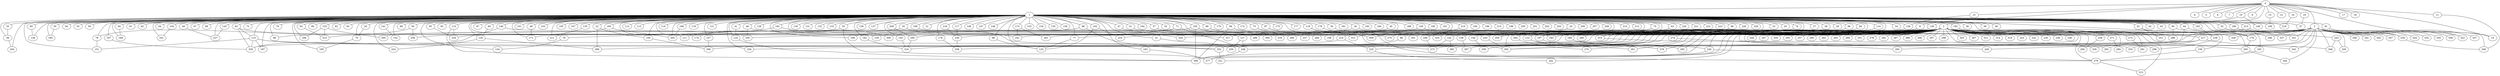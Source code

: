 
graph graphname {
    0 -- 1
0 -- 2
0 -- 3
0 -- 4
0 -- 5
0 -- 6
0 -- 7
0 -- 8
0 -- 9
0 -- 10
0 -- 11
0 -- 12
0 -- 13
0 -- 14
0 -- 15
0 -- 16
0 -- 17
0 -- 18
0 -- 19
0 -- 322
1 -- 20
1 -- 21
1 -- 22
1 -- 23
1 -- 24
1 -- 25
1 -- 26
1 -- 27
1 -- 28
1 -- 29
1 -- 30
1 -- 31
1 -- 32
1 -- 33
1 -- 34
1 -- 35
1 -- 36
1 -- 37
1 -- 38
1 -- 39
1 -- 40
1 -- 41
1 -- 42
1 -- 43
1 -- 44
1 -- 45
1 -- 46
1 -- 47
1 -- 48
1 -- 49
1 -- 50
1 -- 51
1 -- 52
1 -- 53
1 -- 54
1 -- 55
1 -- 56
1 -- 57
1 -- 58
1 -- 59
1 -- 60
1 -- 61
1 -- 62
1 -- 63
1 -- 64
1 -- 65
1 -- 66
1 -- 67
1 -- 68
1 -- 69
1 -- 70
1 -- 71
1 -- 72
1 -- 73
1 -- 74
1 -- 75
1 -- 76
1 -- 77
1 -- 78
1 -- 79
1 -- 80
1 -- 81
1 -- 82
1 -- 83
1 -- 84
1 -- 85
1 -- 86
1 -- 87
1 -- 88
1 -- 89
1 -- 90
1 -- 91
1 -- 92
1 -- 93
1 -- 94
1 -- 95
1 -- 96
1 -- 97
1 -- 98
1 -- 99
1 -- 100
1 -- 101
1 -- 102
1 -- 103
1 -- 104
1 -- 105
1 -- 106
1 -- 107
1 -- 108
1 -- 109
1 -- 110
1 -- 111
1 -- 112
1 -- 113
1 -- 114
1 -- 115
1 -- 116
1 -- 117
1 -- 118
1 -- 119
1 -- 120
1 -- 121
1 -- 122
1 -- 123
1 -- 124
1 -- 125
1 -- 126
1 -- 127
1 -- 128
1 -- 129
1 -- 130
1 -- 131
1 -- 132
1 -- 133
1 -- 134
1 -- 135
1 -- 136
1 -- 137
1 -- 138
1 -- 139
1 -- 140
1 -- 141
1 -- 142
1 -- 143
1 -- 144
1 -- 145
1 -- 146
1 -- 147
1 -- 148
1 -- 149
1 -- 150
1 -- 151
1 -- 152
1 -- 153
1 -- 154
1 -- 155
1 -- 156
1 -- 157
1 -- 158
1 -- 159
1 -- 160
1 -- 161
1 -- 162
1 -- 163
1 -- 164
1 -- 165
1 -- 166
1 -- 167
1 -- 168
1 -- 169
1 -- 170
1 -- 171
1 -- 172
1 -- 173
1 -- 174
1 -- 175
1 -- 176
1 -- 177
1 -- 178
1 -- 179
1 -- 180
1 -- 181
1 -- 182
1 -- 183
1 -- 184
1 -- 185
1 -- 186
1 -- 187
1 -- 188
1 -- 189
1 -- 190
1 -- 191
1 -- 192
1 -- 193
1 -- 194
1 -- 195
1 -- 196
1 -- 197
1 -- 198
1 -- 199
1 -- 200
1 -- 201
1 -- 202
1 -- 203
1 -- 204
1 -- 205
1 -- 206
1 -- 207
1 -- 208
1 -- 209
1 -- 210
1 -- 211
1 -- 212
1 -- 213
1 -- 214
1 -- 215
1 -- 216
1 -- 217
1 -- 218
1 -- 219
1 -- 220
1 -- 221
1 -- 222
1 -- 223
1 -- 224
1 -- 225
1 -- 226
1 -- 227
1 -- 228
1 -- 229
2 -- 230
2 -- 231
2 -- 232
2 -- 233
2 -- 234
2 -- 235
2 -- 236
2 -- 237
2 -- 238
2 -- 239
2 -- 240
2 -- 241
2 -- 242
2 -- 243
2 -- 244
2 -- 245
2 -- 246
2 -- 247
2 -- 248
2 -- 249
2 -- 250
2 -- 251
2 -- 252
2 -- 253
2 -- 254
2 -- 255
2 -- 256
2 -- 257
2 -- 258
2 -- 259
2 -- 260
2 -- 261
2 -- 262
2 -- 263
2 -- 264
2 -- 265
2 -- 266
2 -- 267
2 -- 268
2 -- 269
2 -- 270
2 -- 271
2 -- 272
2 -- 273
2 -- 274
2 -- 275
2 -- 276
2 -- 277
2 -- 278
2 -- 279
2 -- 280
2 -- 281
2 -- 282
2 -- 283
2 -- 284
2 -- 285
2 -- 286
2 -- 287
2 -- 288
2 -- 289
2 -- 290
2 -- 291
2 -- 292
2 -- 293
2 -- 294
2 -- 295
2 -- 296
2 -- 297
2 -- 298
2 -- 299
2 -- 300
2 -- 301
2 -- 302
2 -- 303
2 -- 304
2 -- 305
2 -- 306
2 -- 307
2 -- 308
2 -- 309
2 -- 310
2 -- 311
2 -- 312
2 -- 313
2 -- 314
2 -- 315
2 -- 316
2 -- 317
2 -- 318
2 -- 319
2 -- 320
2 -- 321
2 -- 322
2 -- 323
2 -- 108
3 -- 324
3 -- 325
3 -- 326
3 -- 327
3 -- 328
3 -- 329
3 -- 330
3 -- 331
3 -- 332
3 -- 333
3 -- 334
3 -- 335
3 -- 336
3 -- 337
3 -- 338
3 -- 339
3 -- 340
3 -- 341
3 -- 342
3 -- 343
3 -- 344
3 -- 345
3 -- 346
3 -- 347
3 -- 348
3 -- 349
3 -- 14
8 -- 274
8 -- 205
10 -- 139
10 -- 149
11 -- 349
13 -- 106
15 -- 138
16 -- 216
19 -- 37
20 -- 70
22 -- 289
22 -- 150
24 -- 142
26 -- 279
26 -- 129
30 -- 301
31 -- 239
33 -- 38
35 -- 302
35 -- 98
38 -- 204
41 -- 124
44 -- 179
44 -- 302
45 -- 214
46 -- 343
46 -- 330
47 -- 320
48 -- 171
49 -- 227
50 -- 185
51 -- 317
52 -- 346
53 -- 277
53 -- 79
57 -- 299
58 -- 158
58 -- 308
59 -- 78
59 -- 256
60 -- 120
63 -- 264
63 -- 233
65 -- 115
65 -- 330
65 -- 339
66 -- 123
69 -- 268
70 -- 195
71 -- 77
71 -- 248
73 -- 237
74 -- 122
75 -- 144
77 -- 123
78 -- 151
79 -- 134
81 -- 251
81 -- 328
84 -- 197
85 -- 128
86 -- 252
87 -- 266
88 -- 111
88 -- 252
90 -- 286
90 -- 265
91 -- 234
92 -- 310
94 -- 169
95 -- 334
96 -- 197
99 -- 254
99 -- 315
100 -- 279
102 -- 123
102 -- 253
104 -- 161
109 -- 273
109 -- 233
109 -- 127
110 -- 334
110 -- 308
114 -- 189
115 -- 252
115 -- 339
115 -- 151
115 -- 187
115 -- 348
117 -- 230
118 -- 309
118 -- 312
120 -- 289
120 -- 224
122 -- 261
122 -- 276
124 -- 308
125 -- 305
125 -- 166
125 -- 310
127 -- 239
127 -- 248
135 -- 211
138 -- 280
139 -- 302
140 -- 339
140 -- 325
141 -- 152
142 -- 273
142 -- 285
143 -- 316
144 -- 259
145 -- 227
150 -- 306
157 -- 306
158 -- 267
159 -- 279
160 -- 171
160 -- 205
162 -- 174
162 -- 300
163 -- 277
165 -- 308
165 -- 304
165 -- 318
165 -- 168
167 -- 339
173 -- 281
173 -- 241
176 -- 338
178 -- 275
179 -- 265
180 -- 327
182 -- 217
186 -- 205
189 -- 326
189 -- 245
192 -- 316
193 -- 238
197 -- 283
199 -- 241
209 -- 295
213 -- 331
214 -- 229
214 -- 225
215 -- 254
217 -- 249
217 -- 292
217 -- 342
218 -- 230
219 -- 246
225 -- 242
230 -- 338
233 -- 302
234 -- 349
238 -- 296
243 -- 329
243 -- 348
245 -- 279
245 -- 308
246 -- 273
248 -- 277
252 -- 321
258 -- 294
264 -- 270
265 -- 344
271 -- 284
272 -- 291
274 -- 293
279 -- 313
295 -- 316
315 -- 333

}
